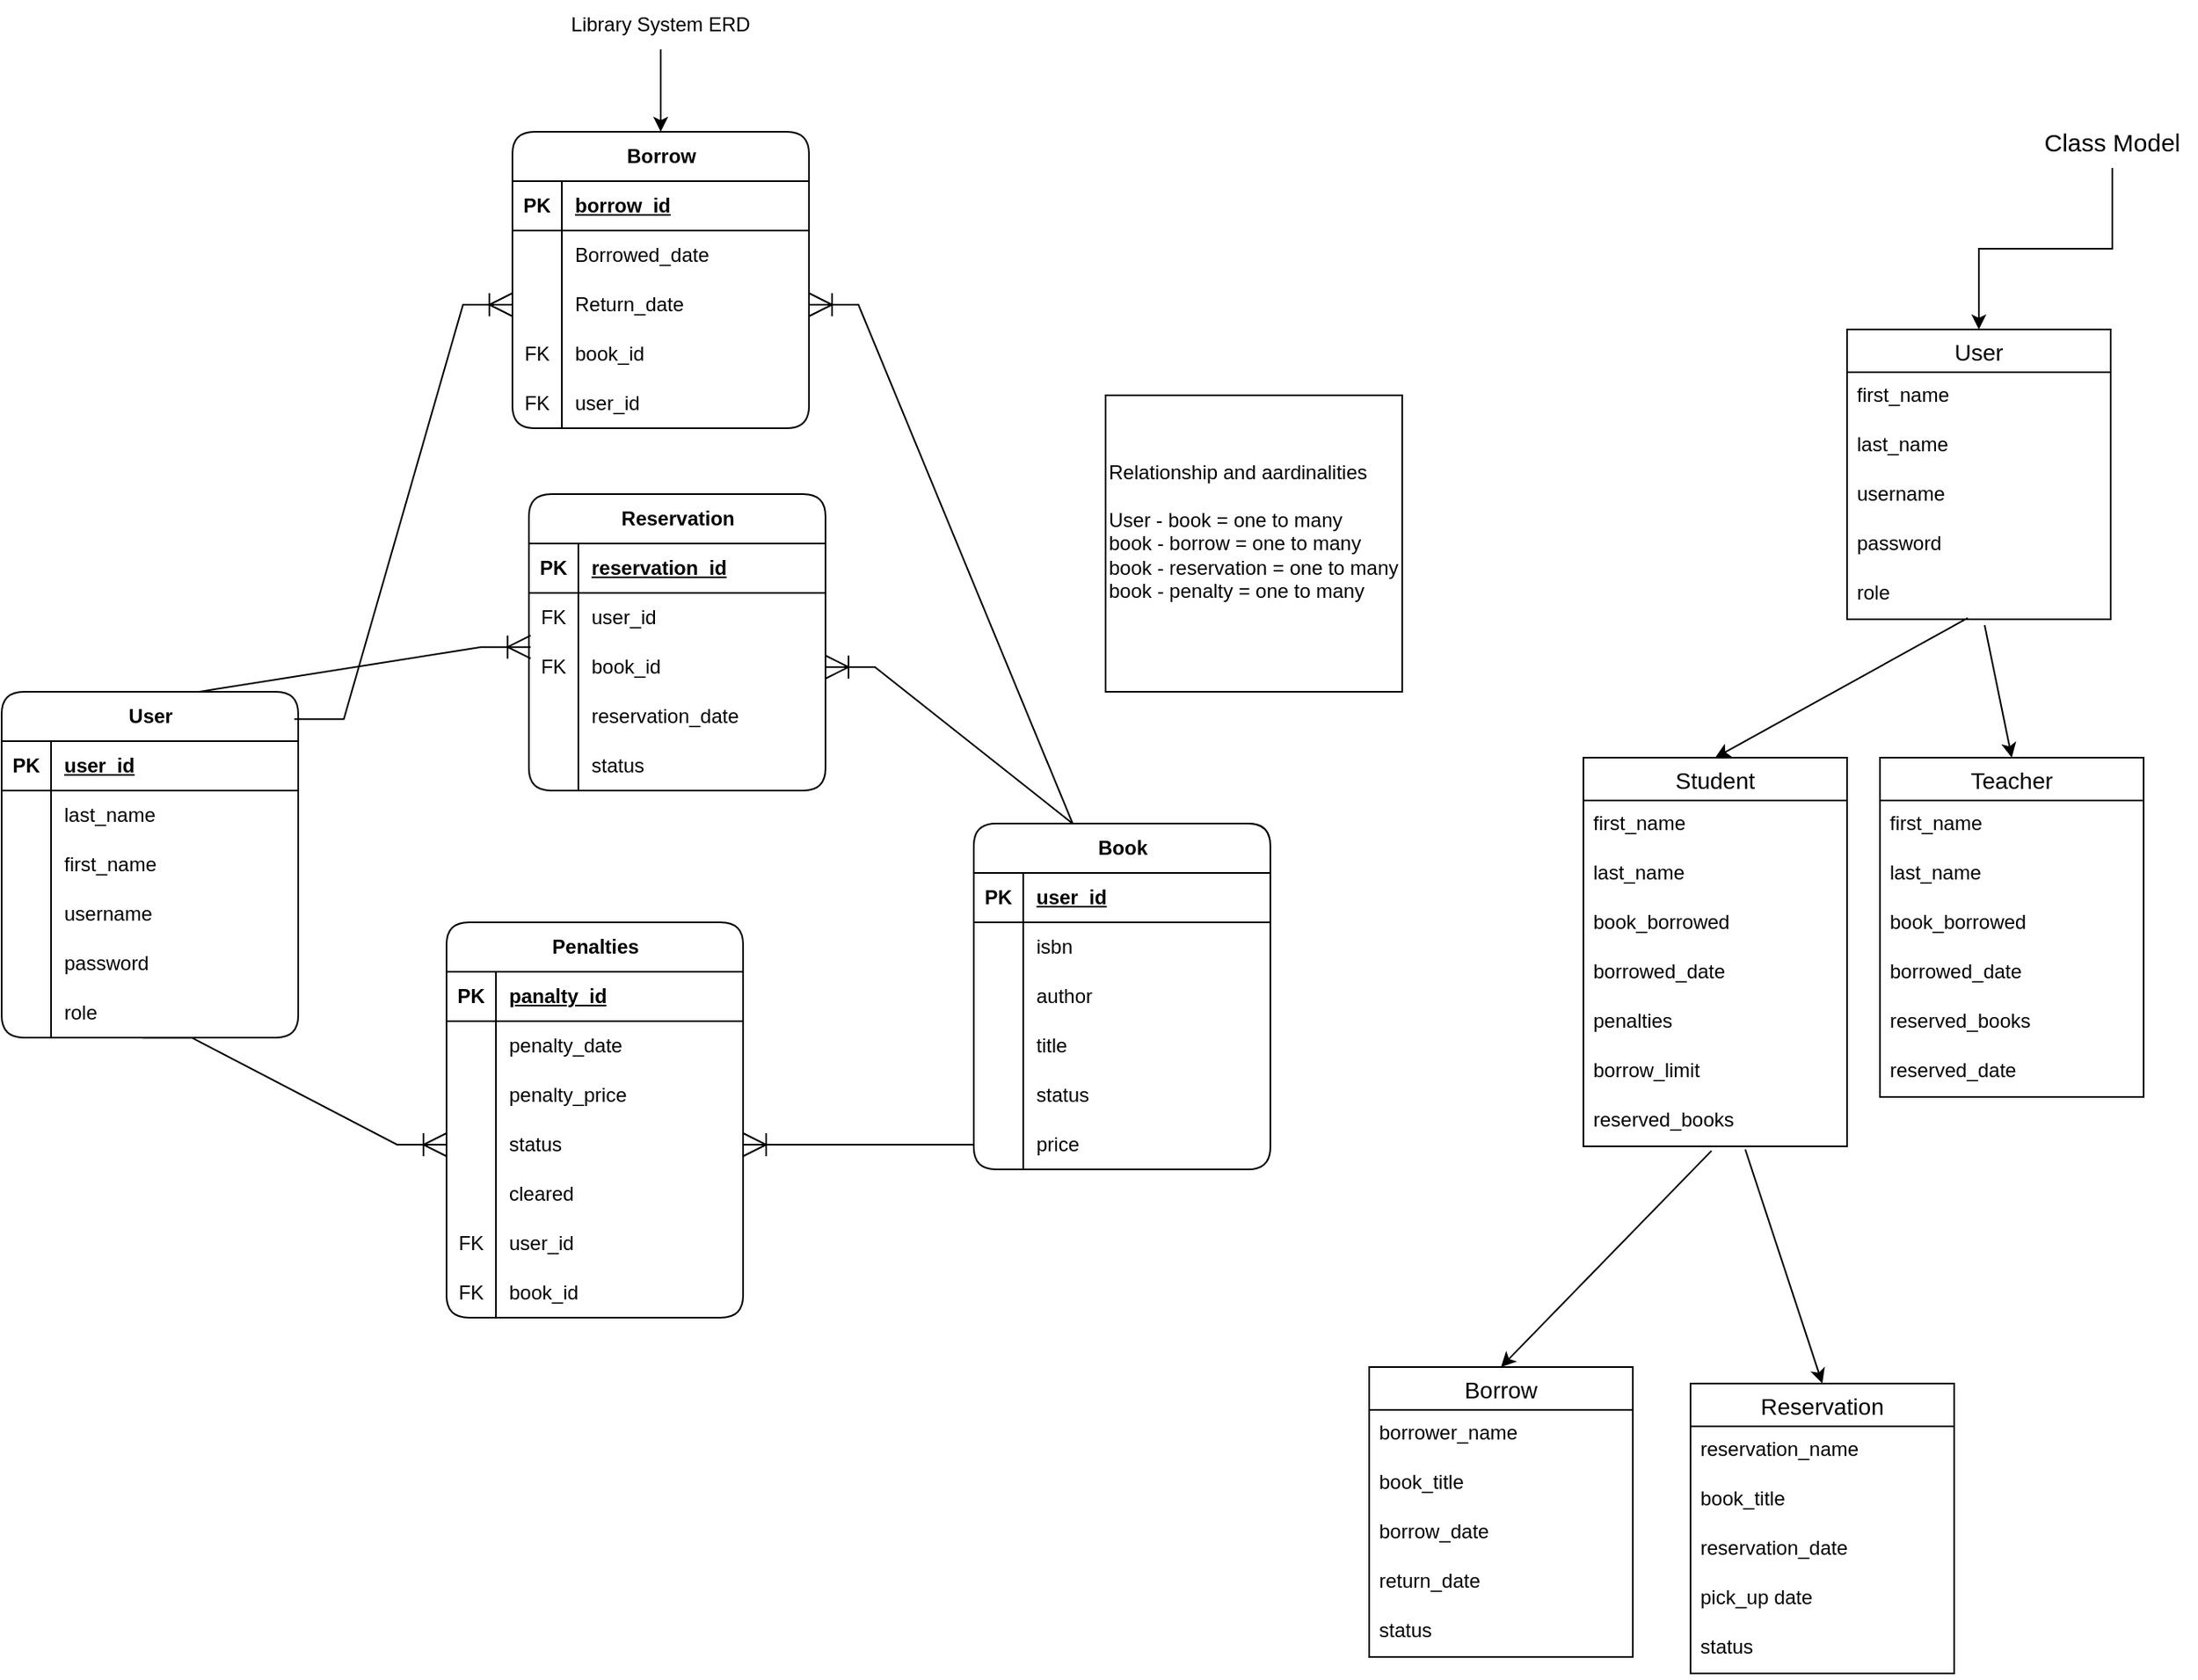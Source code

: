 <mxfile version="28.2.5">
  <diagram name="Page-1" id="YEFJ8jXzsolJ7yThRMjk">
    <mxGraphModel dx="970" dy="1629" grid="1" gridSize="10" guides="1" tooltips="1" connect="1" arrows="1" fold="1" page="1" pageScale="1" pageWidth="850" pageHeight="1100" math="0" shadow="0">
      <root>
        <mxCell id="0" />
        <mxCell id="1" parent="0" />
        <mxCell id="268KTgfPmWUFx_RdZjHh-1" value="User" style="shape=table;startSize=30;container=1;collapsible=1;childLayout=tableLayout;fixedRows=1;rowLines=0;fontStyle=1;align=center;resizeLast=1;html=1;rounded=1;" parent="1" vertex="1">
          <mxGeometry x="90" y="80" width="180" height="210" as="geometry" />
        </mxCell>
        <mxCell id="268KTgfPmWUFx_RdZjHh-2" value="" style="shape=tableRow;horizontal=0;startSize=0;swimlaneHead=0;swimlaneBody=0;fillColor=none;collapsible=0;dropTarget=0;points=[[0,0.5],[1,0.5]];portConstraint=eastwest;top=0;left=0;right=0;bottom=1;" parent="268KTgfPmWUFx_RdZjHh-1" vertex="1">
          <mxGeometry y="30" width="180" height="30" as="geometry" />
        </mxCell>
        <mxCell id="268KTgfPmWUFx_RdZjHh-3" value="PK" style="shape=partialRectangle;connectable=0;fillColor=none;top=0;left=0;bottom=0;right=0;fontStyle=1;overflow=hidden;whiteSpace=wrap;html=1;" parent="268KTgfPmWUFx_RdZjHh-2" vertex="1">
          <mxGeometry width="30" height="30" as="geometry">
            <mxRectangle width="30" height="30" as="alternateBounds" />
          </mxGeometry>
        </mxCell>
        <mxCell id="268KTgfPmWUFx_RdZjHh-4" value="user_id" style="shape=partialRectangle;connectable=0;fillColor=none;top=0;left=0;bottom=0;right=0;align=left;spacingLeft=6;fontStyle=5;overflow=hidden;whiteSpace=wrap;html=1;" parent="268KTgfPmWUFx_RdZjHh-2" vertex="1">
          <mxGeometry x="30" width="150" height="30" as="geometry">
            <mxRectangle width="150" height="30" as="alternateBounds" />
          </mxGeometry>
        </mxCell>
        <mxCell id="268KTgfPmWUFx_RdZjHh-5" value="" style="shape=tableRow;horizontal=0;startSize=0;swimlaneHead=0;swimlaneBody=0;fillColor=none;collapsible=0;dropTarget=0;points=[[0,0.5],[1,0.5]];portConstraint=eastwest;top=0;left=0;right=0;bottom=0;" parent="268KTgfPmWUFx_RdZjHh-1" vertex="1">
          <mxGeometry y="60" width="180" height="30" as="geometry" />
        </mxCell>
        <mxCell id="268KTgfPmWUFx_RdZjHh-6" value="" style="shape=partialRectangle;connectable=0;fillColor=none;top=0;left=0;bottom=0;right=0;editable=1;overflow=hidden;whiteSpace=wrap;html=1;" parent="268KTgfPmWUFx_RdZjHh-5" vertex="1">
          <mxGeometry width="30" height="30" as="geometry">
            <mxRectangle width="30" height="30" as="alternateBounds" />
          </mxGeometry>
        </mxCell>
        <mxCell id="268KTgfPmWUFx_RdZjHh-7" value="last_name" style="shape=partialRectangle;connectable=0;fillColor=none;top=0;left=0;bottom=0;right=0;align=left;spacingLeft=6;overflow=hidden;whiteSpace=wrap;html=1;" parent="268KTgfPmWUFx_RdZjHh-5" vertex="1">
          <mxGeometry x="30" width="150" height="30" as="geometry">
            <mxRectangle width="150" height="30" as="alternateBounds" />
          </mxGeometry>
        </mxCell>
        <mxCell id="268KTgfPmWUFx_RdZjHh-8" value="" style="shape=tableRow;horizontal=0;startSize=0;swimlaneHead=0;swimlaneBody=0;fillColor=none;collapsible=0;dropTarget=0;points=[[0,0.5],[1,0.5]];portConstraint=eastwest;top=0;left=0;right=0;bottom=0;" parent="268KTgfPmWUFx_RdZjHh-1" vertex="1">
          <mxGeometry y="90" width="180" height="30" as="geometry" />
        </mxCell>
        <mxCell id="268KTgfPmWUFx_RdZjHh-9" value="" style="shape=partialRectangle;connectable=0;fillColor=none;top=0;left=0;bottom=0;right=0;editable=1;overflow=hidden;whiteSpace=wrap;html=1;" parent="268KTgfPmWUFx_RdZjHh-8" vertex="1">
          <mxGeometry width="30" height="30" as="geometry">
            <mxRectangle width="30" height="30" as="alternateBounds" />
          </mxGeometry>
        </mxCell>
        <mxCell id="268KTgfPmWUFx_RdZjHh-10" value="first_name" style="shape=partialRectangle;connectable=0;fillColor=none;top=0;left=0;bottom=0;right=0;align=left;spacingLeft=6;overflow=hidden;whiteSpace=wrap;html=1;" parent="268KTgfPmWUFx_RdZjHh-8" vertex="1">
          <mxGeometry x="30" width="150" height="30" as="geometry">
            <mxRectangle width="150" height="30" as="alternateBounds" />
          </mxGeometry>
        </mxCell>
        <mxCell id="268KTgfPmWUFx_RdZjHh-11" value="" style="shape=tableRow;horizontal=0;startSize=0;swimlaneHead=0;swimlaneBody=0;fillColor=none;collapsible=0;dropTarget=0;points=[[0,0.5],[1,0.5]];portConstraint=eastwest;top=0;left=0;right=0;bottom=0;" parent="268KTgfPmWUFx_RdZjHh-1" vertex="1">
          <mxGeometry y="120" width="180" height="30" as="geometry" />
        </mxCell>
        <mxCell id="268KTgfPmWUFx_RdZjHh-12" value="" style="shape=partialRectangle;connectable=0;fillColor=none;top=0;left=0;bottom=0;right=0;editable=1;overflow=hidden;whiteSpace=wrap;html=1;" parent="268KTgfPmWUFx_RdZjHh-11" vertex="1">
          <mxGeometry width="30" height="30" as="geometry">
            <mxRectangle width="30" height="30" as="alternateBounds" />
          </mxGeometry>
        </mxCell>
        <mxCell id="268KTgfPmWUFx_RdZjHh-13" value="username" style="shape=partialRectangle;connectable=0;fillColor=none;top=0;left=0;bottom=0;right=0;align=left;spacingLeft=6;overflow=hidden;whiteSpace=wrap;html=1;" parent="268KTgfPmWUFx_RdZjHh-11" vertex="1">
          <mxGeometry x="30" width="150" height="30" as="geometry">
            <mxRectangle width="150" height="30" as="alternateBounds" />
          </mxGeometry>
        </mxCell>
        <mxCell id="268KTgfPmWUFx_RdZjHh-14" style="shape=tableRow;horizontal=0;startSize=0;swimlaneHead=0;swimlaneBody=0;fillColor=none;collapsible=0;dropTarget=0;points=[[0,0.5],[1,0.5]];portConstraint=eastwest;top=0;left=0;right=0;bottom=0;" parent="268KTgfPmWUFx_RdZjHh-1" vertex="1">
          <mxGeometry y="150" width="180" height="30" as="geometry" />
        </mxCell>
        <mxCell id="268KTgfPmWUFx_RdZjHh-15" style="shape=partialRectangle;connectable=0;fillColor=none;top=0;left=0;bottom=0;right=0;editable=1;overflow=hidden;whiteSpace=wrap;html=1;" parent="268KTgfPmWUFx_RdZjHh-14" vertex="1">
          <mxGeometry width="30" height="30" as="geometry">
            <mxRectangle width="30" height="30" as="alternateBounds" />
          </mxGeometry>
        </mxCell>
        <mxCell id="268KTgfPmWUFx_RdZjHh-16" value="password" style="shape=partialRectangle;connectable=0;fillColor=none;top=0;left=0;bottom=0;right=0;align=left;spacingLeft=6;overflow=hidden;whiteSpace=wrap;html=1;" parent="268KTgfPmWUFx_RdZjHh-14" vertex="1">
          <mxGeometry x="30" width="150" height="30" as="geometry">
            <mxRectangle width="150" height="30" as="alternateBounds" />
          </mxGeometry>
        </mxCell>
        <mxCell id="268KTgfPmWUFx_RdZjHh-17" style="shape=tableRow;horizontal=0;startSize=0;swimlaneHead=0;swimlaneBody=0;fillColor=none;collapsible=0;dropTarget=0;points=[[0,0.5],[1,0.5]];portConstraint=eastwest;top=0;left=0;right=0;bottom=0;" parent="268KTgfPmWUFx_RdZjHh-1" vertex="1">
          <mxGeometry y="180" width="180" height="30" as="geometry" />
        </mxCell>
        <mxCell id="268KTgfPmWUFx_RdZjHh-18" style="shape=partialRectangle;connectable=0;fillColor=none;top=0;left=0;bottom=0;right=0;editable=1;overflow=hidden;whiteSpace=wrap;html=1;" parent="268KTgfPmWUFx_RdZjHh-17" vertex="1">
          <mxGeometry width="30" height="30" as="geometry">
            <mxRectangle width="30" height="30" as="alternateBounds" />
          </mxGeometry>
        </mxCell>
        <mxCell id="268KTgfPmWUFx_RdZjHh-19" value="role" style="shape=partialRectangle;connectable=0;fillColor=none;top=0;left=0;bottom=0;right=0;align=left;spacingLeft=6;overflow=hidden;whiteSpace=wrap;html=1;" parent="268KTgfPmWUFx_RdZjHh-17" vertex="1">
          <mxGeometry x="30" width="150" height="30" as="geometry">
            <mxRectangle width="150" height="30" as="alternateBounds" />
          </mxGeometry>
        </mxCell>
        <mxCell id="268KTgfPmWUFx_RdZjHh-20" value="Book" style="shape=table;startSize=30;container=1;collapsible=1;childLayout=tableLayout;fixedRows=1;rowLines=0;fontStyle=1;align=center;resizeLast=1;html=1;rounded=1;" parent="1" vertex="1">
          <mxGeometry x="680" y="160" width="180" height="210" as="geometry" />
        </mxCell>
        <mxCell id="268KTgfPmWUFx_RdZjHh-21" value="" style="shape=tableRow;horizontal=0;startSize=0;swimlaneHead=0;swimlaneBody=0;fillColor=none;collapsible=0;dropTarget=0;points=[[0,0.5],[1,0.5]];portConstraint=eastwest;top=0;left=0;right=0;bottom=1;" parent="268KTgfPmWUFx_RdZjHh-20" vertex="1">
          <mxGeometry y="30" width="180" height="30" as="geometry" />
        </mxCell>
        <mxCell id="268KTgfPmWUFx_RdZjHh-22" value="PK" style="shape=partialRectangle;connectable=0;fillColor=none;top=0;left=0;bottom=0;right=0;fontStyle=1;overflow=hidden;whiteSpace=wrap;html=1;" parent="268KTgfPmWUFx_RdZjHh-21" vertex="1">
          <mxGeometry width="30" height="30" as="geometry">
            <mxRectangle width="30" height="30" as="alternateBounds" />
          </mxGeometry>
        </mxCell>
        <mxCell id="268KTgfPmWUFx_RdZjHh-23" value="user_id" style="shape=partialRectangle;connectable=0;fillColor=none;top=0;left=0;bottom=0;right=0;align=left;spacingLeft=6;fontStyle=5;overflow=hidden;whiteSpace=wrap;html=1;" parent="268KTgfPmWUFx_RdZjHh-21" vertex="1">
          <mxGeometry x="30" width="150" height="30" as="geometry">
            <mxRectangle width="150" height="30" as="alternateBounds" />
          </mxGeometry>
        </mxCell>
        <mxCell id="268KTgfPmWUFx_RdZjHh-24" value="" style="shape=tableRow;horizontal=0;startSize=0;swimlaneHead=0;swimlaneBody=0;fillColor=none;collapsible=0;dropTarget=0;points=[[0,0.5],[1,0.5]];portConstraint=eastwest;top=0;left=0;right=0;bottom=0;" parent="268KTgfPmWUFx_RdZjHh-20" vertex="1">
          <mxGeometry y="60" width="180" height="30" as="geometry" />
        </mxCell>
        <mxCell id="268KTgfPmWUFx_RdZjHh-25" value="" style="shape=partialRectangle;connectable=0;fillColor=none;top=0;left=0;bottom=0;right=0;editable=1;overflow=hidden;whiteSpace=wrap;html=1;" parent="268KTgfPmWUFx_RdZjHh-24" vertex="1">
          <mxGeometry width="30" height="30" as="geometry">
            <mxRectangle width="30" height="30" as="alternateBounds" />
          </mxGeometry>
        </mxCell>
        <mxCell id="268KTgfPmWUFx_RdZjHh-26" value="isbn" style="shape=partialRectangle;connectable=0;fillColor=none;top=0;left=0;bottom=0;right=0;align=left;spacingLeft=6;overflow=hidden;whiteSpace=wrap;html=1;" parent="268KTgfPmWUFx_RdZjHh-24" vertex="1">
          <mxGeometry x="30" width="150" height="30" as="geometry">
            <mxRectangle width="150" height="30" as="alternateBounds" />
          </mxGeometry>
        </mxCell>
        <mxCell id="268KTgfPmWUFx_RdZjHh-27" value="" style="shape=tableRow;horizontal=0;startSize=0;swimlaneHead=0;swimlaneBody=0;fillColor=none;collapsible=0;dropTarget=0;points=[[0,0.5],[1,0.5]];portConstraint=eastwest;top=0;left=0;right=0;bottom=0;" parent="268KTgfPmWUFx_RdZjHh-20" vertex="1">
          <mxGeometry y="90" width="180" height="30" as="geometry" />
        </mxCell>
        <mxCell id="268KTgfPmWUFx_RdZjHh-28" value="" style="shape=partialRectangle;connectable=0;fillColor=none;top=0;left=0;bottom=0;right=0;editable=1;overflow=hidden;whiteSpace=wrap;html=1;" parent="268KTgfPmWUFx_RdZjHh-27" vertex="1">
          <mxGeometry width="30" height="30" as="geometry">
            <mxRectangle width="30" height="30" as="alternateBounds" />
          </mxGeometry>
        </mxCell>
        <mxCell id="268KTgfPmWUFx_RdZjHh-29" value="author" style="shape=partialRectangle;connectable=0;fillColor=none;top=0;left=0;bottom=0;right=0;align=left;spacingLeft=6;overflow=hidden;whiteSpace=wrap;html=1;" parent="268KTgfPmWUFx_RdZjHh-27" vertex="1">
          <mxGeometry x="30" width="150" height="30" as="geometry">
            <mxRectangle width="150" height="30" as="alternateBounds" />
          </mxGeometry>
        </mxCell>
        <mxCell id="268KTgfPmWUFx_RdZjHh-30" value="" style="shape=tableRow;horizontal=0;startSize=0;swimlaneHead=0;swimlaneBody=0;fillColor=none;collapsible=0;dropTarget=0;points=[[0,0.5],[1,0.5]];portConstraint=eastwest;top=0;left=0;right=0;bottom=0;" parent="268KTgfPmWUFx_RdZjHh-20" vertex="1">
          <mxGeometry y="120" width="180" height="30" as="geometry" />
        </mxCell>
        <mxCell id="268KTgfPmWUFx_RdZjHh-31" value="" style="shape=partialRectangle;connectable=0;fillColor=none;top=0;left=0;bottom=0;right=0;editable=1;overflow=hidden;whiteSpace=wrap;html=1;" parent="268KTgfPmWUFx_RdZjHh-30" vertex="1">
          <mxGeometry width="30" height="30" as="geometry">
            <mxRectangle width="30" height="30" as="alternateBounds" />
          </mxGeometry>
        </mxCell>
        <mxCell id="268KTgfPmWUFx_RdZjHh-32" value="title" style="shape=partialRectangle;connectable=0;fillColor=none;top=0;left=0;bottom=0;right=0;align=left;spacingLeft=6;overflow=hidden;whiteSpace=wrap;html=1;" parent="268KTgfPmWUFx_RdZjHh-30" vertex="1">
          <mxGeometry x="30" width="150" height="30" as="geometry">
            <mxRectangle width="150" height="30" as="alternateBounds" />
          </mxGeometry>
        </mxCell>
        <mxCell id="268KTgfPmWUFx_RdZjHh-33" style="shape=tableRow;horizontal=0;startSize=0;swimlaneHead=0;swimlaneBody=0;fillColor=none;collapsible=0;dropTarget=0;points=[[0,0.5],[1,0.5]];portConstraint=eastwest;top=0;left=0;right=0;bottom=0;" parent="268KTgfPmWUFx_RdZjHh-20" vertex="1">
          <mxGeometry y="150" width="180" height="30" as="geometry" />
        </mxCell>
        <mxCell id="268KTgfPmWUFx_RdZjHh-34" style="shape=partialRectangle;connectable=0;fillColor=none;top=0;left=0;bottom=0;right=0;editable=1;overflow=hidden;whiteSpace=wrap;html=1;" parent="268KTgfPmWUFx_RdZjHh-33" vertex="1">
          <mxGeometry width="30" height="30" as="geometry">
            <mxRectangle width="30" height="30" as="alternateBounds" />
          </mxGeometry>
        </mxCell>
        <mxCell id="268KTgfPmWUFx_RdZjHh-35" value="status" style="shape=partialRectangle;connectable=0;fillColor=none;top=0;left=0;bottom=0;right=0;align=left;spacingLeft=6;overflow=hidden;whiteSpace=wrap;html=1;" parent="268KTgfPmWUFx_RdZjHh-33" vertex="1">
          <mxGeometry x="30" width="150" height="30" as="geometry">
            <mxRectangle width="150" height="30" as="alternateBounds" />
          </mxGeometry>
        </mxCell>
        <mxCell id="268KTgfPmWUFx_RdZjHh-36" style="shape=tableRow;horizontal=0;startSize=0;swimlaneHead=0;swimlaneBody=0;fillColor=none;collapsible=0;dropTarget=0;points=[[0,0.5],[1,0.5]];portConstraint=eastwest;top=0;left=0;right=0;bottom=0;" parent="268KTgfPmWUFx_RdZjHh-20" vertex="1">
          <mxGeometry y="180" width="180" height="30" as="geometry" />
        </mxCell>
        <mxCell id="268KTgfPmWUFx_RdZjHh-37" style="shape=partialRectangle;connectable=0;fillColor=none;top=0;left=0;bottom=0;right=0;editable=1;overflow=hidden;whiteSpace=wrap;html=1;" parent="268KTgfPmWUFx_RdZjHh-36" vertex="1">
          <mxGeometry width="30" height="30" as="geometry">
            <mxRectangle width="30" height="30" as="alternateBounds" />
          </mxGeometry>
        </mxCell>
        <mxCell id="268KTgfPmWUFx_RdZjHh-38" value="price" style="shape=partialRectangle;connectable=0;fillColor=none;top=0;left=0;bottom=0;right=0;align=left;spacingLeft=6;overflow=hidden;whiteSpace=wrap;html=1;" parent="268KTgfPmWUFx_RdZjHh-36" vertex="1">
          <mxGeometry x="30" width="150" height="30" as="geometry">
            <mxRectangle width="150" height="30" as="alternateBounds" />
          </mxGeometry>
        </mxCell>
        <mxCell id="crr3wmo3wSMpuPmv0KFF-1" value="Borrow" style="shape=table;startSize=30;container=1;collapsible=1;childLayout=tableLayout;fixedRows=1;rowLines=0;fontStyle=1;align=center;resizeLast=1;html=1;rounded=1;" parent="1" vertex="1">
          <mxGeometry x="400" y="-260" width="180" height="180" as="geometry" />
        </mxCell>
        <mxCell id="crr3wmo3wSMpuPmv0KFF-2" value="" style="shape=tableRow;horizontal=0;startSize=0;swimlaneHead=0;swimlaneBody=0;fillColor=none;collapsible=0;dropTarget=0;points=[[0,0.5],[1,0.5]];portConstraint=eastwest;top=0;left=0;right=0;bottom=1;" parent="crr3wmo3wSMpuPmv0KFF-1" vertex="1">
          <mxGeometry y="30" width="180" height="30" as="geometry" />
        </mxCell>
        <mxCell id="crr3wmo3wSMpuPmv0KFF-3" value="PK" style="shape=partialRectangle;connectable=0;fillColor=none;top=0;left=0;bottom=0;right=0;fontStyle=1;overflow=hidden;whiteSpace=wrap;html=1;" parent="crr3wmo3wSMpuPmv0KFF-2" vertex="1">
          <mxGeometry width="30" height="30" as="geometry">
            <mxRectangle width="30" height="30" as="alternateBounds" />
          </mxGeometry>
        </mxCell>
        <mxCell id="crr3wmo3wSMpuPmv0KFF-4" value="borrow_id" style="shape=partialRectangle;connectable=0;fillColor=none;top=0;left=0;bottom=0;right=0;align=left;spacingLeft=6;fontStyle=5;overflow=hidden;whiteSpace=wrap;html=1;" parent="crr3wmo3wSMpuPmv0KFF-2" vertex="1">
          <mxGeometry x="30" width="150" height="30" as="geometry">
            <mxRectangle width="150" height="30" as="alternateBounds" />
          </mxGeometry>
        </mxCell>
        <mxCell id="crr3wmo3wSMpuPmv0KFF-40" style="shape=tableRow;horizontal=0;startSize=0;swimlaneHead=0;swimlaneBody=0;fillColor=none;collapsible=0;dropTarget=0;points=[[0,0.5],[1,0.5]];portConstraint=eastwest;top=0;left=0;right=0;bottom=0;" parent="crr3wmo3wSMpuPmv0KFF-1" vertex="1">
          <mxGeometry y="60" width="180" height="30" as="geometry" />
        </mxCell>
        <mxCell id="crr3wmo3wSMpuPmv0KFF-41" style="shape=partialRectangle;connectable=0;fillColor=none;top=0;left=0;bottom=0;right=0;editable=1;overflow=hidden;whiteSpace=wrap;html=1;" parent="crr3wmo3wSMpuPmv0KFF-40" vertex="1">
          <mxGeometry width="30" height="30" as="geometry">
            <mxRectangle width="30" height="30" as="alternateBounds" />
          </mxGeometry>
        </mxCell>
        <mxCell id="crr3wmo3wSMpuPmv0KFF-42" value="Borrowed_date" style="shape=partialRectangle;connectable=0;fillColor=none;top=0;left=0;bottom=0;right=0;align=left;spacingLeft=6;overflow=hidden;whiteSpace=wrap;html=1;" parent="crr3wmo3wSMpuPmv0KFF-40" vertex="1">
          <mxGeometry x="30" width="150" height="30" as="geometry">
            <mxRectangle width="150" height="30" as="alternateBounds" />
          </mxGeometry>
        </mxCell>
        <mxCell id="crr3wmo3wSMpuPmv0KFF-43" style="shape=tableRow;horizontal=0;startSize=0;swimlaneHead=0;swimlaneBody=0;fillColor=none;collapsible=0;dropTarget=0;points=[[0,0.5],[1,0.5]];portConstraint=eastwest;top=0;left=0;right=0;bottom=0;" parent="crr3wmo3wSMpuPmv0KFF-1" vertex="1">
          <mxGeometry y="90" width="180" height="30" as="geometry" />
        </mxCell>
        <mxCell id="crr3wmo3wSMpuPmv0KFF-44" style="shape=partialRectangle;connectable=0;fillColor=none;top=0;left=0;bottom=0;right=0;editable=1;overflow=hidden;whiteSpace=wrap;html=1;" parent="crr3wmo3wSMpuPmv0KFF-43" vertex="1">
          <mxGeometry width="30" height="30" as="geometry">
            <mxRectangle width="30" height="30" as="alternateBounds" />
          </mxGeometry>
        </mxCell>
        <mxCell id="crr3wmo3wSMpuPmv0KFF-45" value="Return_date" style="shape=partialRectangle;connectable=0;fillColor=none;top=0;left=0;bottom=0;right=0;align=left;spacingLeft=6;overflow=hidden;whiteSpace=wrap;html=1;" parent="crr3wmo3wSMpuPmv0KFF-43" vertex="1">
          <mxGeometry x="30" width="150" height="30" as="geometry">
            <mxRectangle width="150" height="30" as="alternateBounds" />
          </mxGeometry>
        </mxCell>
        <mxCell id="crr3wmo3wSMpuPmv0KFF-46" style="shape=tableRow;horizontal=0;startSize=0;swimlaneHead=0;swimlaneBody=0;fillColor=none;collapsible=0;dropTarget=0;points=[[0,0.5],[1,0.5]];portConstraint=eastwest;top=0;left=0;right=0;bottom=0;" parent="crr3wmo3wSMpuPmv0KFF-1" vertex="1">
          <mxGeometry y="120" width="180" height="30" as="geometry" />
        </mxCell>
        <mxCell id="crr3wmo3wSMpuPmv0KFF-47" value="FK" style="shape=partialRectangle;connectable=0;fillColor=none;top=0;left=0;bottom=0;right=0;editable=1;overflow=hidden;whiteSpace=wrap;html=1;" parent="crr3wmo3wSMpuPmv0KFF-46" vertex="1">
          <mxGeometry width="30" height="30" as="geometry">
            <mxRectangle width="30" height="30" as="alternateBounds" />
          </mxGeometry>
        </mxCell>
        <mxCell id="crr3wmo3wSMpuPmv0KFF-48" value="book_id" style="shape=partialRectangle;connectable=0;fillColor=none;top=0;left=0;bottom=0;right=0;align=left;spacingLeft=6;overflow=hidden;whiteSpace=wrap;html=1;" parent="crr3wmo3wSMpuPmv0KFF-46" vertex="1">
          <mxGeometry x="30" width="150" height="30" as="geometry">
            <mxRectangle width="150" height="30" as="alternateBounds" />
          </mxGeometry>
        </mxCell>
        <mxCell id="crr3wmo3wSMpuPmv0KFF-49" style="shape=tableRow;horizontal=0;startSize=0;swimlaneHead=0;swimlaneBody=0;fillColor=none;collapsible=0;dropTarget=0;points=[[0,0.5],[1,0.5]];portConstraint=eastwest;top=0;left=0;right=0;bottom=0;" parent="crr3wmo3wSMpuPmv0KFF-1" vertex="1">
          <mxGeometry y="150" width="180" height="30" as="geometry" />
        </mxCell>
        <mxCell id="crr3wmo3wSMpuPmv0KFF-50" value="FK" style="shape=partialRectangle;connectable=0;fillColor=none;top=0;left=0;bottom=0;right=0;editable=1;overflow=hidden;whiteSpace=wrap;html=1;" parent="crr3wmo3wSMpuPmv0KFF-49" vertex="1">
          <mxGeometry width="30" height="30" as="geometry">
            <mxRectangle width="30" height="30" as="alternateBounds" />
          </mxGeometry>
        </mxCell>
        <mxCell id="crr3wmo3wSMpuPmv0KFF-51" value="user_id" style="shape=partialRectangle;connectable=0;fillColor=none;top=0;left=0;bottom=0;right=0;align=left;spacingLeft=6;overflow=hidden;whiteSpace=wrap;html=1;" parent="crr3wmo3wSMpuPmv0KFF-49" vertex="1">
          <mxGeometry x="30" width="150" height="30" as="geometry">
            <mxRectangle width="150" height="30" as="alternateBounds" />
          </mxGeometry>
        </mxCell>
        <mxCell id="crr3wmo3wSMpuPmv0KFF-14" value="Reservation" style="shape=table;startSize=30;container=1;collapsible=1;childLayout=tableLayout;fixedRows=1;rowLines=0;fontStyle=1;align=center;resizeLast=1;html=1;rounded=1;shadow=0;swimlaneLine=1;" parent="1" vertex="1">
          <mxGeometry x="410" y="-40" width="180" height="180" as="geometry" />
        </mxCell>
        <mxCell id="crr3wmo3wSMpuPmv0KFF-15" value="" style="shape=tableRow;horizontal=0;startSize=0;swimlaneHead=0;swimlaneBody=0;fillColor=none;collapsible=0;dropTarget=0;points=[[0,0.5],[1,0.5]];portConstraint=eastwest;top=0;left=0;right=0;bottom=1;" parent="crr3wmo3wSMpuPmv0KFF-14" vertex="1">
          <mxGeometry y="30" width="180" height="30" as="geometry" />
        </mxCell>
        <mxCell id="crr3wmo3wSMpuPmv0KFF-16" value="PK" style="shape=partialRectangle;connectable=0;fillColor=none;top=0;left=0;bottom=0;right=0;fontStyle=1;overflow=hidden;whiteSpace=wrap;html=1;" parent="crr3wmo3wSMpuPmv0KFF-15" vertex="1">
          <mxGeometry width="30" height="30" as="geometry">
            <mxRectangle width="30" height="30" as="alternateBounds" />
          </mxGeometry>
        </mxCell>
        <mxCell id="crr3wmo3wSMpuPmv0KFF-17" value="reservation_id" style="shape=partialRectangle;connectable=0;fillColor=none;top=0;left=0;bottom=0;right=0;align=left;spacingLeft=6;fontStyle=5;overflow=hidden;whiteSpace=wrap;html=1;" parent="crr3wmo3wSMpuPmv0KFF-15" vertex="1">
          <mxGeometry x="30" width="150" height="30" as="geometry">
            <mxRectangle width="150" height="30" as="alternateBounds" />
          </mxGeometry>
        </mxCell>
        <mxCell id="crr3wmo3wSMpuPmv0KFF-18" value="" style="shape=tableRow;horizontal=0;startSize=0;swimlaneHead=0;swimlaneBody=0;fillColor=none;collapsible=0;dropTarget=0;points=[[0,0.5],[1,0.5]];portConstraint=eastwest;top=0;left=0;right=0;bottom=0;" parent="crr3wmo3wSMpuPmv0KFF-14" vertex="1">
          <mxGeometry y="60" width="180" height="30" as="geometry" />
        </mxCell>
        <mxCell id="crr3wmo3wSMpuPmv0KFF-19" value="FK" style="shape=partialRectangle;connectable=0;fillColor=none;top=0;left=0;bottom=0;right=0;editable=1;overflow=hidden;whiteSpace=wrap;html=1;" parent="crr3wmo3wSMpuPmv0KFF-18" vertex="1">
          <mxGeometry width="30" height="30" as="geometry">
            <mxRectangle width="30" height="30" as="alternateBounds" />
          </mxGeometry>
        </mxCell>
        <mxCell id="crr3wmo3wSMpuPmv0KFF-20" value="user_id" style="shape=partialRectangle;connectable=0;fillColor=none;top=0;left=0;bottom=0;right=0;align=left;spacingLeft=6;overflow=hidden;whiteSpace=wrap;html=1;" parent="crr3wmo3wSMpuPmv0KFF-18" vertex="1">
          <mxGeometry x="30" width="150" height="30" as="geometry">
            <mxRectangle width="150" height="30" as="alternateBounds" />
          </mxGeometry>
        </mxCell>
        <mxCell id="crr3wmo3wSMpuPmv0KFF-21" value="" style="shape=tableRow;horizontal=0;startSize=0;swimlaneHead=0;swimlaneBody=0;fillColor=none;collapsible=0;dropTarget=0;points=[[0,0.5],[1,0.5]];portConstraint=eastwest;top=0;left=0;right=0;bottom=0;" parent="crr3wmo3wSMpuPmv0KFF-14" vertex="1">
          <mxGeometry y="90" width="180" height="30" as="geometry" />
        </mxCell>
        <mxCell id="crr3wmo3wSMpuPmv0KFF-22" value="FK" style="shape=partialRectangle;connectable=0;fillColor=none;top=0;left=0;bottom=0;right=0;editable=1;overflow=hidden;whiteSpace=wrap;html=1;" parent="crr3wmo3wSMpuPmv0KFF-21" vertex="1">
          <mxGeometry width="30" height="30" as="geometry">
            <mxRectangle width="30" height="30" as="alternateBounds" />
          </mxGeometry>
        </mxCell>
        <mxCell id="crr3wmo3wSMpuPmv0KFF-23" value="book_id" style="shape=partialRectangle;connectable=0;fillColor=none;top=0;left=0;bottom=0;right=0;align=left;spacingLeft=6;overflow=hidden;whiteSpace=wrap;html=1;" parent="crr3wmo3wSMpuPmv0KFF-21" vertex="1">
          <mxGeometry x="30" width="150" height="30" as="geometry">
            <mxRectangle width="150" height="30" as="alternateBounds" />
          </mxGeometry>
        </mxCell>
        <mxCell id="crr3wmo3wSMpuPmv0KFF-24" value="" style="shape=tableRow;horizontal=0;startSize=0;swimlaneHead=0;swimlaneBody=0;fillColor=none;collapsible=0;dropTarget=0;points=[[0,0.5],[1,0.5]];portConstraint=eastwest;top=0;left=0;right=0;bottom=0;" parent="crr3wmo3wSMpuPmv0KFF-14" vertex="1">
          <mxGeometry y="120" width="180" height="30" as="geometry" />
        </mxCell>
        <mxCell id="crr3wmo3wSMpuPmv0KFF-25" value="" style="shape=partialRectangle;connectable=0;fillColor=none;top=0;left=0;bottom=0;right=0;editable=1;overflow=hidden;whiteSpace=wrap;html=1;" parent="crr3wmo3wSMpuPmv0KFF-24" vertex="1">
          <mxGeometry width="30" height="30" as="geometry">
            <mxRectangle width="30" height="30" as="alternateBounds" />
          </mxGeometry>
        </mxCell>
        <mxCell id="crr3wmo3wSMpuPmv0KFF-26" value="reservation_date" style="shape=partialRectangle;connectable=0;fillColor=none;top=0;left=0;bottom=0;right=0;align=left;spacingLeft=6;overflow=hidden;whiteSpace=wrap;html=1;" parent="crr3wmo3wSMpuPmv0KFF-24" vertex="1">
          <mxGeometry x="30" width="150" height="30" as="geometry">
            <mxRectangle width="150" height="30" as="alternateBounds" />
          </mxGeometry>
        </mxCell>
        <mxCell id="crr3wmo3wSMpuPmv0KFF-54" style="shape=tableRow;horizontal=0;startSize=0;swimlaneHead=0;swimlaneBody=0;fillColor=none;collapsible=0;dropTarget=0;points=[[0,0.5],[1,0.5]];portConstraint=eastwest;top=0;left=0;right=0;bottom=0;" parent="crr3wmo3wSMpuPmv0KFF-14" vertex="1">
          <mxGeometry y="150" width="180" height="30" as="geometry" />
        </mxCell>
        <mxCell id="crr3wmo3wSMpuPmv0KFF-55" style="shape=partialRectangle;connectable=0;fillColor=none;top=0;left=0;bottom=0;right=0;editable=1;overflow=hidden;whiteSpace=wrap;html=1;" parent="crr3wmo3wSMpuPmv0KFF-54" vertex="1">
          <mxGeometry width="30" height="30" as="geometry">
            <mxRectangle width="30" height="30" as="alternateBounds" />
          </mxGeometry>
        </mxCell>
        <mxCell id="crr3wmo3wSMpuPmv0KFF-56" value="status" style="shape=partialRectangle;connectable=0;fillColor=none;top=0;left=0;bottom=0;right=0;align=left;spacingLeft=6;overflow=hidden;whiteSpace=wrap;html=1;" parent="crr3wmo3wSMpuPmv0KFF-54" vertex="1">
          <mxGeometry x="30" width="150" height="30" as="geometry">
            <mxRectangle width="150" height="30" as="alternateBounds" />
          </mxGeometry>
        </mxCell>
        <mxCell id="crr3wmo3wSMpuPmv0KFF-27" value="Penalties" style="shape=table;startSize=30;container=1;collapsible=1;childLayout=tableLayout;fixedRows=1;rowLines=0;fontStyle=1;align=center;resizeLast=1;html=1;rounded=1;" parent="1" vertex="1">
          <mxGeometry x="360" y="220" width="180" height="240" as="geometry" />
        </mxCell>
        <mxCell id="crr3wmo3wSMpuPmv0KFF-28" value="" style="shape=tableRow;horizontal=0;startSize=0;swimlaneHead=0;swimlaneBody=0;fillColor=none;collapsible=0;dropTarget=0;points=[[0,0.5],[1,0.5]];portConstraint=eastwest;top=0;left=0;right=0;bottom=1;" parent="crr3wmo3wSMpuPmv0KFF-27" vertex="1">
          <mxGeometry y="30" width="180" height="30" as="geometry" />
        </mxCell>
        <mxCell id="crr3wmo3wSMpuPmv0KFF-29" value="PK" style="shape=partialRectangle;connectable=0;fillColor=none;top=0;left=0;bottom=0;right=0;fontStyle=1;overflow=hidden;whiteSpace=wrap;html=1;" parent="crr3wmo3wSMpuPmv0KFF-28" vertex="1">
          <mxGeometry width="30" height="30" as="geometry">
            <mxRectangle width="30" height="30" as="alternateBounds" />
          </mxGeometry>
        </mxCell>
        <mxCell id="crr3wmo3wSMpuPmv0KFF-30" value="panalty_id" style="shape=partialRectangle;connectable=0;fillColor=none;top=0;left=0;bottom=0;right=0;align=left;spacingLeft=6;fontStyle=5;overflow=hidden;whiteSpace=wrap;html=1;" parent="crr3wmo3wSMpuPmv0KFF-28" vertex="1">
          <mxGeometry x="30" width="150" height="30" as="geometry">
            <mxRectangle width="150" height="30" as="alternateBounds" />
          </mxGeometry>
        </mxCell>
        <mxCell id="crr3wmo3wSMpuPmv0KFF-31" value="" style="shape=tableRow;horizontal=0;startSize=0;swimlaneHead=0;swimlaneBody=0;fillColor=none;collapsible=0;dropTarget=0;points=[[0,0.5],[1,0.5]];portConstraint=eastwest;top=0;left=0;right=0;bottom=0;" parent="crr3wmo3wSMpuPmv0KFF-27" vertex="1">
          <mxGeometry y="60" width="180" height="30" as="geometry" />
        </mxCell>
        <mxCell id="crr3wmo3wSMpuPmv0KFF-32" value="" style="shape=partialRectangle;connectable=0;fillColor=none;top=0;left=0;bottom=0;right=0;editable=1;overflow=hidden;whiteSpace=wrap;html=1;" parent="crr3wmo3wSMpuPmv0KFF-31" vertex="1">
          <mxGeometry width="30" height="30" as="geometry">
            <mxRectangle width="30" height="30" as="alternateBounds" />
          </mxGeometry>
        </mxCell>
        <mxCell id="crr3wmo3wSMpuPmv0KFF-33" value="penalty_date" style="shape=partialRectangle;connectable=0;fillColor=none;top=0;left=0;bottom=0;right=0;align=left;spacingLeft=6;overflow=hidden;whiteSpace=wrap;html=1;" parent="crr3wmo3wSMpuPmv0KFF-31" vertex="1">
          <mxGeometry x="30" width="150" height="30" as="geometry">
            <mxRectangle width="150" height="30" as="alternateBounds" />
          </mxGeometry>
        </mxCell>
        <mxCell id="crr3wmo3wSMpuPmv0KFF-34" value="" style="shape=tableRow;horizontal=0;startSize=0;swimlaneHead=0;swimlaneBody=0;fillColor=none;collapsible=0;dropTarget=0;points=[[0,0.5],[1,0.5]];portConstraint=eastwest;top=0;left=0;right=0;bottom=0;" parent="crr3wmo3wSMpuPmv0KFF-27" vertex="1">
          <mxGeometry y="90" width="180" height="30" as="geometry" />
        </mxCell>
        <mxCell id="crr3wmo3wSMpuPmv0KFF-35" value="" style="shape=partialRectangle;connectable=0;fillColor=none;top=0;left=0;bottom=0;right=0;editable=1;overflow=hidden;whiteSpace=wrap;html=1;" parent="crr3wmo3wSMpuPmv0KFF-34" vertex="1">
          <mxGeometry width="30" height="30" as="geometry">
            <mxRectangle width="30" height="30" as="alternateBounds" />
          </mxGeometry>
        </mxCell>
        <mxCell id="crr3wmo3wSMpuPmv0KFF-36" value="penalty_price" style="shape=partialRectangle;connectable=0;fillColor=none;top=0;left=0;bottom=0;right=0;align=left;spacingLeft=6;overflow=hidden;whiteSpace=wrap;html=1;" parent="crr3wmo3wSMpuPmv0KFF-34" vertex="1">
          <mxGeometry x="30" width="150" height="30" as="geometry">
            <mxRectangle width="150" height="30" as="alternateBounds" />
          </mxGeometry>
        </mxCell>
        <mxCell id="crr3wmo3wSMpuPmv0KFF-37" value="" style="shape=tableRow;horizontal=0;startSize=0;swimlaneHead=0;swimlaneBody=0;fillColor=none;collapsible=0;dropTarget=0;points=[[0,0.5],[1,0.5]];portConstraint=eastwest;top=0;left=0;right=0;bottom=0;" parent="crr3wmo3wSMpuPmv0KFF-27" vertex="1">
          <mxGeometry y="120" width="180" height="30" as="geometry" />
        </mxCell>
        <mxCell id="crr3wmo3wSMpuPmv0KFF-38" value="" style="shape=partialRectangle;connectable=0;fillColor=none;top=0;left=0;bottom=0;right=0;editable=1;overflow=hidden;whiteSpace=wrap;html=1;" parent="crr3wmo3wSMpuPmv0KFF-37" vertex="1">
          <mxGeometry width="30" height="30" as="geometry">
            <mxRectangle width="30" height="30" as="alternateBounds" />
          </mxGeometry>
        </mxCell>
        <mxCell id="crr3wmo3wSMpuPmv0KFF-39" value="status" style="shape=partialRectangle;connectable=0;fillColor=none;top=0;left=0;bottom=0;right=0;align=left;spacingLeft=6;overflow=hidden;whiteSpace=wrap;html=1;" parent="crr3wmo3wSMpuPmv0KFF-37" vertex="1">
          <mxGeometry x="30" width="150" height="30" as="geometry">
            <mxRectangle width="150" height="30" as="alternateBounds" />
          </mxGeometry>
        </mxCell>
        <mxCell id="crr3wmo3wSMpuPmv0KFF-57" style="shape=tableRow;horizontal=0;startSize=0;swimlaneHead=0;swimlaneBody=0;fillColor=none;collapsible=0;dropTarget=0;points=[[0,0.5],[1,0.5]];portConstraint=eastwest;top=0;left=0;right=0;bottom=0;" parent="crr3wmo3wSMpuPmv0KFF-27" vertex="1">
          <mxGeometry y="150" width="180" height="30" as="geometry" />
        </mxCell>
        <mxCell id="crr3wmo3wSMpuPmv0KFF-58" style="shape=partialRectangle;connectable=0;fillColor=none;top=0;left=0;bottom=0;right=0;editable=1;overflow=hidden;whiteSpace=wrap;html=1;" parent="crr3wmo3wSMpuPmv0KFF-57" vertex="1">
          <mxGeometry width="30" height="30" as="geometry">
            <mxRectangle width="30" height="30" as="alternateBounds" />
          </mxGeometry>
        </mxCell>
        <mxCell id="crr3wmo3wSMpuPmv0KFF-59" value="cleared" style="shape=partialRectangle;connectable=0;fillColor=none;top=0;left=0;bottom=0;right=0;align=left;spacingLeft=6;overflow=hidden;whiteSpace=wrap;html=1;" parent="crr3wmo3wSMpuPmv0KFF-57" vertex="1">
          <mxGeometry x="30" width="150" height="30" as="geometry">
            <mxRectangle width="150" height="30" as="alternateBounds" />
          </mxGeometry>
        </mxCell>
        <mxCell id="crr3wmo3wSMpuPmv0KFF-60" style="shape=tableRow;horizontal=0;startSize=0;swimlaneHead=0;swimlaneBody=0;fillColor=none;collapsible=0;dropTarget=0;points=[[0,0.5],[1,0.5]];portConstraint=eastwest;top=0;left=0;right=0;bottom=0;" parent="crr3wmo3wSMpuPmv0KFF-27" vertex="1">
          <mxGeometry y="180" width="180" height="30" as="geometry" />
        </mxCell>
        <mxCell id="crr3wmo3wSMpuPmv0KFF-61" value="FK" style="shape=partialRectangle;connectable=0;fillColor=none;top=0;left=0;bottom=0;right=0;editable=1;overflow=hidden;whiteSpace=wrap;html=1;" parent="crr3wmo3wSMpuPmv0KFF-60" vertex="1">
          <mxGeometry width="30" height="30" as="geometry">
            <mxRectangle width="30" height="30" as="alternateBounds" />
          </mxGeometry>
        </mxCell>
        <mxCell id="crr3wmo3wSMpuPmv0KFF-62" value="user_id" style="shape=partialRectangle;connectable=0;fillColor=none;top=0;left=0;bottom=0;right=0;align=left;spacingLeft=6;overflow=hidden;whiteSpace=wrap;html=1;" parent="crr3wmo3wSMpuPmv0KFF-60" vertex="1">
          <mxGeometry x="30" width="150" height="30" as="geometry">
            <mxRectangle width="150" height="30" as="alternateBounds" />
          </mxGeometry>
        </mxCell>
        <mxCell id="crr3wmo3wSMpuPmv0KFF-63" style="shape=tableRow;horizontal=0;startSize=0;swimlaneHead=0;swimlaneBody=0;fillColor=none;collapsible=0;dropTarget=0;points=[[0,0.5],[1,0.5]];portConstraint=eastwest;top=0;left=0;right=0;bottom=0;" parent="crr3wmo3wSMpuPmv0KFF-27" vertex="1">
          <mxGeometry y="210" width="180" height="30" as="geometry" />
        </mxCell>
        <mxCell id="crr3wmo3wSMpuPmv0KFF-64" value="FK" style="shape=partialRectangle;connectable=0;fillColor=none;top=0;left=0;bottom=0;right=0;editable=1;overflow=hidden;whiteSpace=wrap;html=1;" parent="crr3wmo3wSMpuPmv0KFF-63" vertex="1">
          <mxGeometry width="30" height="30" as="geometry">
            <mxRectangle width="30" height="30" as="alternateBounds" />
          </mxGeometry>
        </mxCell>
        <mxCell id="crr3wmo3wSMpuPmv0KFF-65" value="book_id" style="shape=partialRectangle;connectable=0;fillColor=none;top=0;left=0;bottom=0;right=0;align=left;spacingLeft=6;overflow=hidden;whiteSpace=wrap;html=1;" parent="crr3wmo3wSMpuPmv0KFF-63" vertex="1">
          <mxGeometry x="30" width="150" height="30" as="geometry">
            <mxRectangle width="150" height="30" as="alternateBounds" />
          </mxGeometry>
        </mxCell>
        <mxCell id="m9AULjDYzE7SIFBaVnin-1" value="" style="edgeStyle=entityRelationEdgeStyle;fontSize=12;html=1;endArrow=ERoneToMany;rounded=0;exitX=0.5;exitY=0;exitDx=0;exitDy=0;entryX=1;entryY=0.5;entryDx=0;entryDy=0;startSize=11;endSize=12;" parent="1" source="268KTgfPmWUFx_RdZjHh-20" target="crr3wmo3wSMpuPmv0KFF-43" edge="1">
          <mxGeometry width="100" height="100" relative="1" as="geometry">
            <mxPoint x="460" y="270" as="sourcePoint" />
            <mxPoint x="560" y="170" as="targetPoint" />
          </mxGeometry>
        </mxCell>
        <mxCell id="m9AULjDYzE7SIFBaVnin-3" value="" style="edgeStyle=entityRelationEdgeStyle;fontSize=12;html=1;endArrow=ERoneToMany;rounded=0;entryX=1;entryY=0.5;entryDx=0;entryDy=0;startSize=11;endSize=12;" parent="1" source="268KTgfPmWUFx_RdZjHh-36" target="crr3wmo3wSMpuPmv0KFF-37" edge="1">
          <mxGeometry width="100" height="100" relative="1" as="geometry">
            <mxPoint x="570" y="185" as="sourcePoint" />
            <mxPoint x="660" y="-30" as="targetPoint" />
          </mxGeometry>
        </mxCell>
        <mxCell id="m9AULjDYzE7SIFBaVnin-4" value="" style="edgeStyle=entityRelationEdgeStyle;fontSize=12;html=1;endArrow=ERoneToMany;rounded=0;exitX=0.5;exitY=0;exitDx=0;exitDy=0;startSize=11;endSize=12;" parent="1" source="268KTgfPmWUFx_RdZjHh-20" target="crr3wmo3wSMpuPmv0KFF-21" edge="1">
          <mxGeometry width="100" height="100" relative="1" as="geometry">
            <mxPoint x="660" y="-65" as="sourcePoint" />
            <mxPoint x="750" y="-280" as="targetPoint" />
          </mxGeometry>
        </mxCell>
        <mxCell id="m9AULjDYzE7SIFBaVnin-5" value="" style="edgeStyle=entityRelationEdgeStyle;fontSize=12;html=1;endArrow=ERoneToMany;rounded=0;exitX=0.987;exitY=0.079;exitDx=0;exitDy=0;entryX=0;entryY=0.5;entryDx=0;entryDy=0;startSize=11;endSize=12;exitPerimeter=0;" parent="1" source="268KTgfPmWUFx_RdZjHh-1" target="crr3wmo3wSMpuPmv0KFF-43" edge="1">
          <mxGeometry width="100" height="100" relative="1" as="geometry">
            <mxPoint x="590" y="145" as="sourcePoint" />
            <mxPoint x="680" y="-70" as="targetPoint" />
          </mxGeometry>
        </mxCell>
        <mxCell id="m9AULjDYzE7SIFBaVnin-6" value="" style="edgeStyle=entityRelationEdgeStyle;fontSize=12;html=1;endArrow=ERoneToMany;rounded=0;exitX=0.475;exitY=1.003;exitDx=0;exitDy=0;entryX=0;entryY=0.5;entryDx=0;entryDy=0;startSize=11;endSize=12;exitPerimeter=0;" parent="1" source="268KTgfPmWUFx_RdZjHh-17" target="crr3wmo3wSMpuPmv0KFF-37" edge="1">
          <mxGeometry width="100" height="100" relative="1" as="geometry">
            <mxPoint x="320" y="325" as="sourcePoint" />
            <mxPoint x="410" y="110" as="targetPoint" />
          </mxGeometry>
        </mxCell>
        <mxCell id="m9AULjDYzE7SIFBaVnin-26" value="" style="edgeStyle=entityRelationEdgeStyle;fontSize=12;html=1;endArrow=ERoneToMany;rounded=0;startSize=11;endSize=12;exitX=0.5;exitY=0;exitDx=0;exitDy=0;entryX=0.006;entryY=0.095;entryDx=0;entryDy=0;entryPerimeter=0;" parent="1" source="268KTgfPmWUFx_RdZjHh-1" target="crr3wmo3wSMpuPmv0KFF-21" edge="1">
          <mxGeometry width="100" height="100" relative="1" as="geometry">
            <mxPoint x="430" y="70" as="sourcePoint" />
            <mxPoint x="540" y="-70" as="targetPoint" />
            <Array as="points">
              <mxPoint x="450" y="180" />
              <mxPoint x="330" y="-420" />
            </Array>
          </mxGeometry>
        </mxCell>
        <mxCell id="DYKtQ5MgEj7E-c7yhG__-1" value="&lt;div&gt;&lt;font&gt;Relationship and aardinalities&lt;/font&gt;&lt;/div&gt;&lt;div&gt;&lt;font&gt;&lt;br&gt;&lt;/font&gt;&lt;/div&gt;&lt;div&gt;&lt;font&gt;User - book = one to many&lt;/font&gt;&lt;/div&gt;&lt;div&gt;&lt;font&gt;book - borrow = one to many&lt;/font&gt;&lt;/div&gt;&lt;div&gt;&lt;font&gt;book - reservation = one to many&lt;/font&gt;&lt;/div&gt;&lt;div&gt;&lt;font&gt;book - penalty = one to many&lt;/font&gt;&lt;/div&gt;&lt;div&gt;&lt;br&gt;&lt;/div&gt;" style="whiteSpace=wrap;html=1;aspect=fixed;align=left;fontSize=12;" parent="1" vertex="1">
          <mxGeometry x="760" y="-100" width="180" height="180" as="geometry" />
        </mxCell>
        <mxCell id="Z_eQiQF28vTKqwCYc-fh-3" value="User" style="swimlane;fontStyle=0;childLayout=stackLayout;horizontal=1;startSize=26;horizontalStack=0;resizeParent=1;resizeParentMax=0;resizeLast=0;collapsible=1;marginBottom=0;align=center;fontSize=14;" parent="1" vertex="1">
          <mxGeometry x="1210" y="-140" width="160" height="176" as="geometry" />
        </mxCell>
        <mxCell id="Z_eQiQF28vTKqwCYc-fh-9" value="first_name" style="text;strokeColor=none;fillColor=none;spacingLeft=4;spacingRight=4;overflow=hidden;rotatable=0;points=[[0,0.5],[1,0.5]];portConstraint=eastwest;fontSize=12;whiteSpace=wrap;html=1;" parent="Z_eQiQF28vTKqwCYc-fh-3" vertex="1">
          <mxGeometry y="26" width="160" height="30" as="geometry" />
        </mxCell>
        <mxCell id="Z_eQiQF28vTKqwCYc-fh-4" value="last_name" style="text;strokeColor=none;fillColor=none;spacingLeft=4;spacingRight=4;overflow=hidden;rotatable=0;points=[[0,0.5],[1,0.5]];portConstraint=eastwest;fontSize=12;whiteSpace=wrap;html=1;" parent="Z_eQiQF28vTKqwCYc-fh-3" vertex="1">
          <mxGeometry y="56" width="160" height="30" as="geometry" />
        </mxCell>
        <mxCell id="Z_eQiQF28vTKqwCYc-fh-7" value="username" style="text;strokeColor=none;fillColor=none;spacingLeft=4;spacingRight=4;overflow=hidden;rotatable=0;points=[[0,0.5],[1,0.5]];portConstraint=eastwest;fontSize=12;whiteSpace=wrap;html=1;" parent="Z_eQiQF28vTKqwCYc-fh-3" vertex="1">
          <mxGeometry y="86" width="160" height="30" as="geometry" />
        </mxCell>
        <mxCell id="Z_eQiQF28vTKqwCYc-fh-6" value="password" style="text;strokeColor=none;fillColor=none;spacingLeft=4;spacingRight=4;overflow=hidden;rotatable=0;points=[[0,0.5],[1,0.5]];portConstraint=eastwest;fontSize=12;whiteSpace=wrap;html=1;" parent="Z_eQiQF28vTKqwCYc-fh-3" vertex="1">
          <mxGeometry y="116" width="160" height="30" as="geometry" />
        </mxCell>
        <mxCell id="Z_eQiQF28vTKqwCYc-fh-8" value="role" style="text;strokeColor=none;fillColor=none;spacingLeft=4;spacingRight=4;overflow=hidden;rotatable=0;points=[[0,0.5],[1,0.5]];portConstraint=eastwest;fontSize=12;whiteSpace=wrap;html=1;" parent="Z_eQiQF28vTKqwCYc-fh-3" vertex="1">
          <mxGeometry y="146" width="160" height="30" as="geometry" />
        </mxCell>
        <mxCell id="Z_eQiQF28vTKqwCYc-fh-16" value="Student" style="swimlane;fontStyle=0;childLayout=stackLayout;horizontal=1;startSize=26;horizontalStack=0;resizeParent=1;resizeParentMax=0;resizeLast=0;collapsible=1;marginBottom=0;align=center;fontSize=14;" parent="1" vertex="1">
          <mxGeometry x="1050" y="120" width="160" height="236" as="geometry" />
        </mxCell>
        <mxCell id="Z_eQiQF28vTKqwCYc-fh-17" value="first_name" style="text;strokeColor=none;fillColor=none;spacingLeft=4;spacingRight=4;overflow=hidden;rotatable=0;points=[[0,0.5],[1,0.5]];portConstraint=eastwest;fontSize=12;whiteSpace=wrap;html=1;" parent="Z_eQiQF28vTKqwCYc-fh-16" vertex="1">
          <mxGeometry y="26" width="160" height="30" as="geometry" />
        </mxCell>
        <mxCell id="Z_eQiQF28vTKqwCYc-fh-18" value="last_name" style="text;strokeColor=none;fillColor=none;spacingLeft=4;spacingRight=4;overflow=hidden;rotatable=0;points=[[0,0.5],[1,0.5]];portConstraint=eastwest;fontSize=12;whiteSpace=wrap;html=1;" parent="Z_eQiQF28vTKqwCYc-fh-16" vertex="1">
          <mxGeometry y="56" width="160" height="30" as="geometry" />
        </mxCell>
        <mxCell id="Z_eQiQF28vTKqwCYc-fh-23" value="book_borrowed" style="text;strokeColor=none;fillColor=none;spacingLeft=4;spacingRight=4;overflow=hidden;rotatable=0;points=[[0,0.5],[1,0.5]];portConstraint=eastwest;fontSize=12;whiteSpace=wrap;html=1;" parent="Z_eQiQF28vTKqwCYc-fh-16" vertex="1">
          <mxGeometry y="86" width="160" height="30" as="geometry" />
        </mxCell>
        <mxCell id="Z_eQiQF28vTKqwCYc-fh-24" value="borrowed_date" style="text;strokeColor=none;fillColor=none;spacingLeft=4;spacingRight=4;overflow=hidden;rotatable=0;points=[[0,0.5],[1,0.5]];portConstraint=eastwest;fontSize=12;whiteSpace=wrap;html=1;" parent="Z_eQiQF28vTKqwCYc-fh-16" vertex="1">
          <mxGeometry y="116" width="160" height="30" as="geometry" />
        </mxCell>
        <mxCell id="Z_eQiQF28vTKqwCYc-fh-25" value="penalties&lt;div&gt;&lt;br&gt;&lt;/div&gt;" style="text;strokeColor=none;fillColor=none;spacingLeft=4;spacingRight=4;overflow=hidden;rotatable=0;points=[[0,0.5],[1,0.5]];portConstraint=eastwest;fontSize=12;whiteSpace=wrap;html=1;" parent="Z_eQiQF28vTKqwCYc-fh-16" vertex="1">
          <mxGeometry y="146" width="160" height="30" as="geometry" />
        </mxCell>
        <mxCell id="Z_eQiQF28vTKqwCYc-fh-44" value="borrow_limit" style="text;strokeColor=none;fillColor=none;spacingLeft=4;spacingRight=4;overflow=hidden;rotatable=0;points=[[0,0.5],[1,0.5]];portConstraint=eastwest;fontSize=12;whiteSpace=wrap;html=1;" parent="Z_eQiQF28vTKqwCYc-fh-16" vertex="1">
          <mxGeometry y="176" width="160" height="30" as="geometry" />
        </mxCell>
        <mxCell id="Z_eQiQF28vTKqwCYc-fh-27" value="reserved_books" style="text;strokeColor=none;fillColor=none;spacingLeft=4;spacingRight=4;overflow=hidden;rotatable=0;points=[[0,0.5],[1,0.5]];portConstraint=eastwest;fontSize=12;whiteSpace=wrap;html=1;" parent="Z_eQiQF28vTKqwCYc-fh-16" vertex="1">
          <mxGeometry y="206" width="160" height="30" as="geometry" />
        </mxCell>
        <mxCell id="Z_eQiQF28vTKqwCYc-fh-22" value="" style="endArrow=classic;html=1;rounded=0;entryX=0.5;entryY=0;entryDx=0;entryDy=0;exitX=0.458;exitY=0.974;exitDx=0;exitDy=0;exitPerimeter=0;" parent="1" source="Z_eQiQF28vTKqwCYc-fh-8" target="Z_eQiQF28vTKqwCYc-fh-16" edge="1">
          <mxGeometry width="50" height="50" relative="1" as="geometry">
            <mxPoint x="1100" y="120" as="sourcePoint" />
            <mxPoint x="1150" y="70" as="targetPoint" />
          </mxGeometry>
        </mxCell>
        <mxCell id="Z_eQiQF28vTKqwCYc-fh-28" value="Teacher" style="swimlane;fontStyle=0;childLayout=stackLayout;horizontal=1;startSize=26;horizontalStack=0;resizeParent=1;resizeParentMax=0;resizeLast=0;collapsible=1;marginBottom=0;align=center;fontSize=14;" parent="1" vertex="1">
          <mxGeometry x="1230" y="120" width="160" height="206" as="geometry" />
        </mxCell>
        <mxCell id="Z_eQiQF28vTKqwCYc-fh-29" value="first_name" style="text;strokeColor=none;fillColor=none;spacingLeft=4;spacingRight=4;overflow=hidden;rotatable=0;points=[[0,0.5],[1,0.5]];portConstraint=eastwest;fontSize=12;whiteSpace=wrap;html=1;" parent="Z_eQiQF28vTKqwCYc-fh-28" vertex="1">
          <mxGeometry y="26" width="160" height="30" as="geometry" />
        </mxCell>
        <mxCell id="Z_eQiQF28vTKqwCYc-fh-30" value="last_name" style="text;strokeColor=none;fillColor=none;spacingLeft=4;spacingRight=4;overflow=hidden;rotatable=0;points=[[0,0.5],[1,0.5]];portConstraint=eastwest;fontSize=12;whiteSpace=wrap;html=1;" parent="Z_eQiQF28vTKqwCYc-fh-28" vertex="1">
          <mxGeometry y="56" width="160" height="30" as="geometry" />
        </mxCell>
        <mxCell id="Z_eQiQF28vTKqwCYc-fh-31" value="book_borrowed" style="text;strokeColor=none;fillColor=none;spacingLeft=4;spacingRight=4;overflow=hidden;rotatable=0;points=[[0,0.5],[1,0.5]];portConstraint=eastwest;fontSize=12;whiteSpace=wrap;html=1;" parent="Z_eQiQF28vTKqwCYc-fh-28" vertex="1">
          <mxGeometry y="86" width="160" height="30" as="geometry" />
        </mxCell>
        <mxCell id="Z_eQiQF28vTKqwCYc-fh-32" value="borrowed_date" style="text;strokeColor=none;fillColor=none;spacingLeft=4;spacingRight=4;overflow=hidden;rotatable=0;points=[[0,0.5],[1,0.5]];portConstraint=eastwest;fontSize=12;whiteSpace=wrap;html=1;" parent="Z_eQiQF28vTKqwCYc-fh-28" vertex="1">
          <mxGeometry y="116" width="160" height="30" as="geometry" />
        </mxCell>
        <mxCell id="Z_eQiQF28vTKqwCYc-fh-34" value="reserved_books" style="text;strokeColor=none;fillColor=none;spacingLeft=4;spacingRight=4;overflow=hidden;rotatable=0;points=[[0,0.5],[1,0.5]];portConstraint=eastwest;fontSize=12;whiteSpace=wrap;html=1;" parent="Z_eQiQF28vTKqwCYc-fh-28" vertex="1">
          <mxGeometry y="146" width="160" height="30" as="geometry" />
        </mxCell>
        <mxCell id="Z_eQiQF28vTKqwCYc-fh-35" value="reserved_date" style="text;strokeColor=none;fillColor=none;spacingLeft=4;spacingRight=4;overflow=hidden;rotatable=0;points=[[0,0.5],[1,0.5]];portConstraint=eastwest;fontSize=12;whiteSpace=wrap;html=1;" parent="Z_eQiQF28vTKqwCYc-fh-28" vertex="1">
          <mxGeometry y="176" width="160" height="30" as="geometry" />
        </mxCell>
        <mxCell id="Z_eQiQF28vTKqwCYc-fh-36" value="" style="endArrow=classic;html=1;rounded=0;entryX=0.5;entryY=0;entryDx=0;entryDy=0;exitX=0.522;exitY=1.119;exitDx=0;exitDy=0;exitPerimeter=0;" parent="1" source="Z_eQiQF28vTKqwCYc-fh-8" target="Z_eQiQF28vTKqwCYc-fh-28" edge="1">
          <mxGeometry width="50" height="50" relative="1" as="geometry">
            <mxPoint x="1270" y="50" as="sourcePoint" />
            <mxPoint x="1250" y="165" as="targetPoint" />
          </mxGeometry>
        </mxCell>
        <mxCell id="Z_eQiQF28vTKqwCYc-fh-43" style="edgeStyle=orthogonalEdgeStyle;rounded=0;orthogonalLoop=1;jettySize=auto;html=1;entryX=0.5;entryY=0;entryDx=0;entryDy=0;" parent="1" source="Z_eQiQF28vTKqwCYc-fh-37" target="Z_eQiQF28vTKqwCYc-fh-3" edge="1">
          <mxGeometry relative="1" as="geometry" />
        </mxCell>
        <mxCell id="Z_eQiQF28vTKqwCYc-fh-37" value="Class Model" style="text;strokeColor=none;align=center;fillColor=none;html=1;verticalAlign=middle;whiteSpace=wrap;rounded=0;fontSize=15;" parent="1" vertex="1">
          <mxGeometry x="1320" y="-270" width="102" height="32" as="geometry" />
        </mxCell>
        <mxCell id="Z_eQiQF28vTKqwCYc-fh-42" style="edgeStyle=orthogonalEdgeStyle;rounded=0;orthogonalLoop=1;jettySize=auto;html=1;exitX=0.5;exitY=1;exitDx=0;exitDy=0;entryX=0.5;entryY=0;entryDx=0;entryDy=0;" parent="1" source="Z_eQiQF28vTKqwCYc-fh-40" target="crr3wmo3wSMpuPmv0KFF-1" edge="1">
          <mxGeometry relative="1" as="geometry" />
        </mxCell>
        <mxCell id="Z_eQiQF28vTKqwCYc-fh-40" value="Library System ERD" style="text;strokeColor=none;align=center;fillColor=none;html=1;verticalAlign=middle;whiteSpace=wrap;rounded=0;" parent="1" vertex="1">
          <mxGeometry x="415" y="-340" width="150" height="30" as="geometry" />
        </mxCell>
        <mxCell id="Z_eQiQF28vTKqwCYc-fh-45" value="Borrow" style="swimlane;fontStyle=0;childLayout=stackLayout;horizontal=1;startSize=26;horizontalStack=0;resizeParent=1;resizeParentMax=0;resizeLast=0;collapsible=1;marginBottom=0;align=center;fontSize=14;" parent="1" vertex="1">
          <mxGeometry x="920" y="490" width="160" height="176" as="geometry" />
        </mxCell>
        <mxCell id="Z_eQiQF28vTKqwCYc-fh-46" value="borrower_name" style="text;strokeColor=none;fillColor=none;spacingLeft=4;spacingRight=4;overflow=hidden;rotatable=0;points=[[0,0.5],[1,0.5]];portConstraint=eastwest;fontSize=12;whiteSpace=wrap;html=1;" parent="Z_eQiQF28vTKqwCYc-fh-45" vertex="1">
          <mxGeometry y="26" width="160" height="30" as="geometry" />
        </mxCell>
        <mxCell id="Z_eQiQF28vTKqwCYc-fh-47" value="book_title" style="text;strokeColor=none;fillColor=none;spacingLeft=4;spacingRight=4;overflow=hidden;rotatable=0;points=[[0,0.5],[1,0.5]];portConstraint=eastwest;fontSize=12;whiteSpace=wrap;html=1;" parent="Z_eQiQF28vTKqwCYc-fh-45" vertex="1">
          <mxGeometry y="56" width="160" height="30" as="geometry" />
        </mxCell>
        <mxCell id="Z_eQiQF28vTKqwCYc-fh-48" value="borrow_date" style="text;strokeColor=none;fillColor=none;spacingLeft=4;spacingRight=4;overflow=hidden;rotatable=0;points=[[0,0.5],[1,0.5]];portConstraint=eastwest;fontSize=12;whiteSpace=wrap;html=1;" parent="Z_eQiQF28vTKqwCYc-fh-45" vertex="1">
          <mxGeometry y="86" width="160" height="30" as="geometry" />
        </mxCell>
        <mxCell id="Z_eQiQF28vTKqwCYc-fh-49" value="return_date" style="text;strokeColor=none;fillColor=none;spacingLeft=4;spacingRight=4;overflow=hidden;rotatable=0;points=[[0,0.5],[1,0.5]];portConstraint=eastwest;fontSize=12;whiteSpace=wrap;html=1;" parent="Z_eQiQF28vTKqwCYc-fh-45" vertex="1">
          <mxGeometry y="116" width="160" height="30" as="geometry" />
        </mxCell>
        <mxCell id="Z_eQiQF28vTKqwCYc-fh-50" value="status" style="text;strokeColor=none;fillColor=none;spacingLeft=4;spacingRight=4;overflow=hidden;rotatable=0;points=[[0,0.5],[1,0.5]];portConstraint=eastwest;fontSize=12;whiteSpace=wrap;html=1;" parent="Z_eQiQF28vTKqwCYc-fh-45" vertex="1">
          <mxGeometry y="146" width="160" height="30" as="geometry" />
        </mxCell>
        <mxCell id="DWaBYrR6PQLehDbfWqm5-1" value="" style="endArrow=classic;html=1;rounded=0;entryX=0.5;entryY=0;entryDx=0;entryDy=0;exitX=0.486;exitY=1.089;exitDx=0;exitDy=0;exitPerimeter=0;" edge="1" parent="1" source="Z_eQiQF28vTKqwCYc-fh-27" target="Z_eQiQF28vTKqwCYc-fh-45">
          <mxGeometry width="50" height="50" relative="1" as="geometry">
            <mxPoint x="1240" y="470" as="sourcePoint" />
            <mxPoint x="1290" y="420" as="targetPoint" />
          </mxGeometry>
        </mxCell>
        <mxCell id="DWaBYrR6PQLehDbfWqm5-2" value="Reservation" style="swimlane;fontStyle=0;childLayout=stackLayout;horizontal=1;startSize=26;horizontalStack=0;resizeParent=1;resizeParentMax=0;resizeLast=0;collapsible=1;marginBottom=0;align=center;fontSize=14;" vertex="1" parent="1">
          <mxGeometry x="1115" y="500" width="160" height="176" as="geometry" />
        </mxCell>
        <mxCell id="DWaBYrR6PQLehDbfWqm5-3" value="reservation_name" style="text;strokeColor=none;fillColor=none;spacingLeft=4;spacingRight=4;overflow=hidden;rotatable=0;points=[[0,0.5],[1,0.5]];portConstraint=eastwest;fontSize=12;whiteSpace=wrap;html=1;" vertex="1" parent="DWaBYrR6PQLehDbfWqm5-2">
          <mxGeometry y="26" width="160" height="30" as="geometry" />
        </mxCell>
        <mxCell id="DWaBYrR6PQLehDbfWqm5-4" value="book_title" style="text;strokeColor=none;fillColor=none;spacingLeft=4;spacingRight=4;overflow=hidden;rotatable=0;points=[[0,0.5],[1,0.5]];portConstraint=eastwest;fontSize=12;whiteSpace=wrap;html=1;" vertex="1" parent="DWaBYrR6PQLehDbfWqm5-2">
          <mxGeometry y="56" width="160" height="30" as="geometry" />
        </mxCell>
        <mxCell id="DWaBYrR6PQLehDbfWqm5-5" value="reservation_date" style="text;strokeColor=none;fillColor=none;spacingLeft=4;spacingRight=4;overflow=hidden;rotatable=0;points=[[0,0.5],[1,0.5]];portConstraint=eastwest;fontSize=12;whiteSpace=wrap;html=1;" vertex="1" parent="DWaBYrR6PQLehDbfWqm5-2">
          <mxGeometry y="86" width="160" height="30" as="geometry" />
        </mxCell>
        <mxCell id="DWaBYrR6PQLehDbfWqm5-6" value="pick_up date" style="text;strokeColor=none;fillColor=none;spacingLeft=4;spacingRight=4;overflow=hidden;rotatable=0;points=[[0,0.5],[1,0.5]];portConstraint=eastwest;fontSize=12;whiteSpace=wrap;html=1;" vertex="1" parent="DWaBYrR6PQLehDbfWqm5-2">
          <mxGeometry y="116" width="160" height="30" as="geometry" />
        </mxCell>
        <mxCell id="DWaBYrR6PQLehDbfWqm5-7" value="status" style="text;strokeColor=none;fillColor=none;spacingLeft=4;spacingRight=4;overflow=hidden;rotatable=0;points=[[0,0.5],[1,0.5]];portConstraint=eastwest;fontSize=12;whiteSpace=wrap;html=1;" vertex="1" parent="DWaBYrR6PQLehDbfWqm5-2">
          <mxGeometry y="146" width="160" height="30" as="geometry" />
        </mxCell>
        <mxCell id="DWaBYrR6PQLehDbfWqm5-8" value="" style="endArrow=classic;html=1;rounded=0;entryX=0.5;entryY=0;entryDx=0;entryDy=0;exitX=0.614;exitY=1.063;exitDx=0;exitDy=0;exitPerimeter=0;" edge="1" parent="1" source="Z_eQiQF28vTKqwCYc-fh-27" target="DWaBYrR6PQLehDbfWqm5-2">
          <mxGeometry width="50" height="50" relative="1" as="geometry">
            <mxPoint x="1080" y="700" as="sourcePoint" />
            <mxPoint x="1082" y="803" as="targetPoint" />
          </mxGeometry>
        </mxCell>
      </root>
    </mxGraphModel>
  </diagram>
</mxfile>
